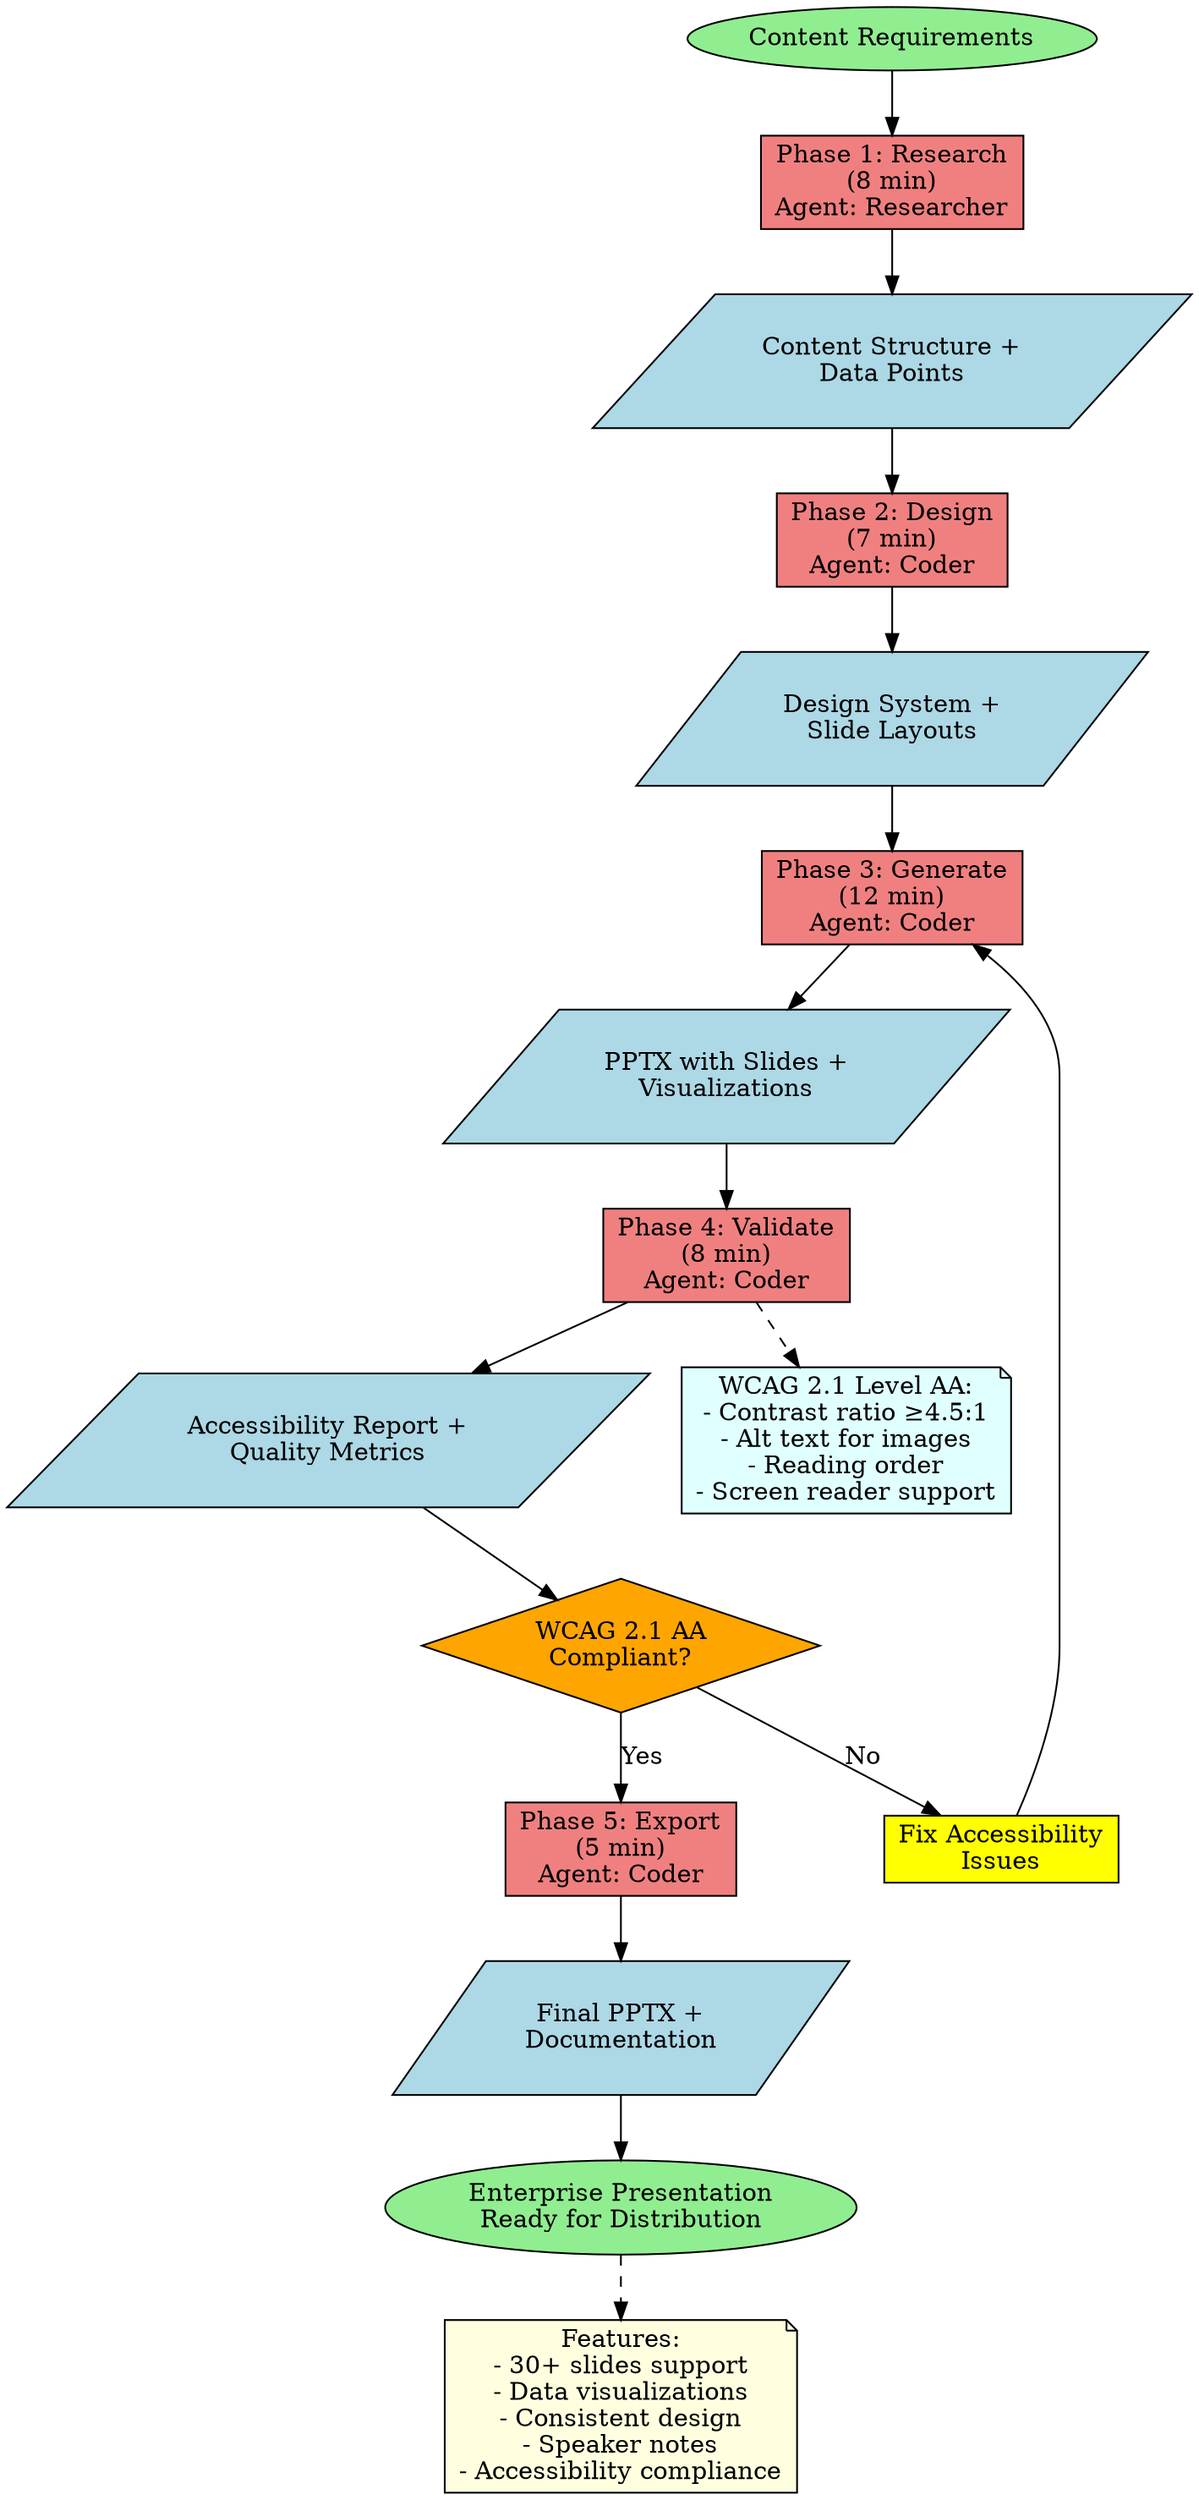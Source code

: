 digraph PPTXGeneration {
    rankdir=TB;
    node [shape=box, style=filled, fillcolor=lightblue];

    start [label="Content Requirements", shape=ellipse, fillcolor=lightgreen];

    phase1 [label="Phase 1: Research\n(8 min)\nAgent: Researcher", fillcolor=lightcoral];
    out1 [label="Content Structure +\nData Points", shape=parallelogram];

    phase2 [label="Phase 2: Design\n(7 min)\nAgent: Coder", fillcolor=lightcoral];
    out2 [label="Design System +\nSlide Layouts", shape=parallelogram];

    phase3 [label="Phase 3: Generate\n(12 min)\nAgent: Coder", fillcolor=lightcoral];
    out3 [label="PPTX with Slides +\nVisualizations", shape=parallelogram];

    phase4 [label="Phase 4: Validate\n(8 min)\nAgent: Coder", fillcolor=lightcoral];
    out4 [label="Accessibility Report +\nQuality Metrics", shape=parallelogram];

    decision [label="WCAG 2.1 AA\nCompliant?", shape=diamond, fillcolor=orange];

    phase5 [label="Phase 5: Export\n(5 min)\nAgent: Coder", fillcolor=lightcoral];
    out5 [label="Final PPTX +\nDocumentation", shape=parallelogram];

    end [label="Enterprise Presentation\nReady for Distribution", shape=ellipse, fillcolor=lightgreen];

    fix [label="Fix Accessibility\nIssues", shape=box, fillcolor=yellow];

    start -> phase1;
    phase1 -> out1;
    out1 -> phase2;
    phase2 -> out2;
    out2 -> phase3;
    phase3 -> out3;
    out3 -> phase4;
    phase4 -> out4;
    out4 -> decision;
    decision -> phase5 [label="Yes"];
    decision -> fix [label="No"];
    fix -> phase3;
    phase5 -> out5;
    out5 -> end;

    wcag [label="WCAG 2.1 Level AA:\n- Contrast ratio ≥4.5:1\n- Alt text for images\n- Reading order\n- Screen reader support", shape=note, fillcolor=lightcyan];
    phase4 -> wcag [style=dashed];

    features [label="Features:\n- 30+ slides support\n- Data visualizations\n- Consistent design\n- Speaker notes\n- Accessibility compliance", shape=note, fillcolor=lightyellow];
    end -> features [style=dashed];
}
